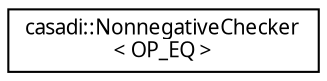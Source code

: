 digraph "Graphical Class Hierarchy"
{
  edge [fontname="FreeSans.ttf",fontsize="10",labelfontname="FreeSans.ttf",labelfontsize="10"];
  node [fontname="FreeSans.ttf",fontsize="10",shape=record];
  rankdir="LR";
  Node1 [label="casadi::NonnegativeChecker\l\< OP_EQ \>",height=0.2,width=0.4,color="black", fillcolor="white", style="filled",URL="$d7/d35/structcasadi_1_1NonnegativeChecker_3_01OP__EQ_01_4.html"];
}
